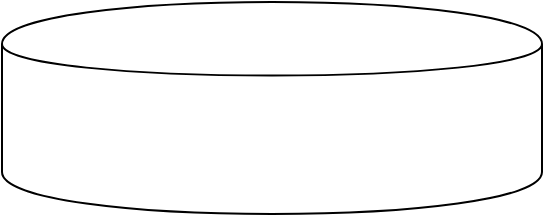 <mxfile version="11.0.5" type="device"><diagram name="Page-1" id="90a13364-a465-7bf4-72fc-28e22215d7a0"><mxGraphModel dx="1422" dy="796" grid="1" gridSize="10" guides="1" tooltips="1" connect="1" arrows="1" fold="1" page="1" pageScale="1.5" pageWidth="1169" pageHeight="826" background="#ffffff" math="0" shadow="0"><root><mxCell id="0" style=";html=1;"/><mxCell id="1" style=";html=1;" parent="0"/><mxCell id="i_53PvJpMuCm30ONMPhj-1" value="" style="shape=cylinder;whiteSpace=wrap;html=1;boundedLbl=1;backgroundOutline=1;" vertex="1" parent="1"><mxGeometry x="240" y="364" width="270" height="106" as="geometry"/></mxCell></root></mxGraphModel></diagram></mxfile>